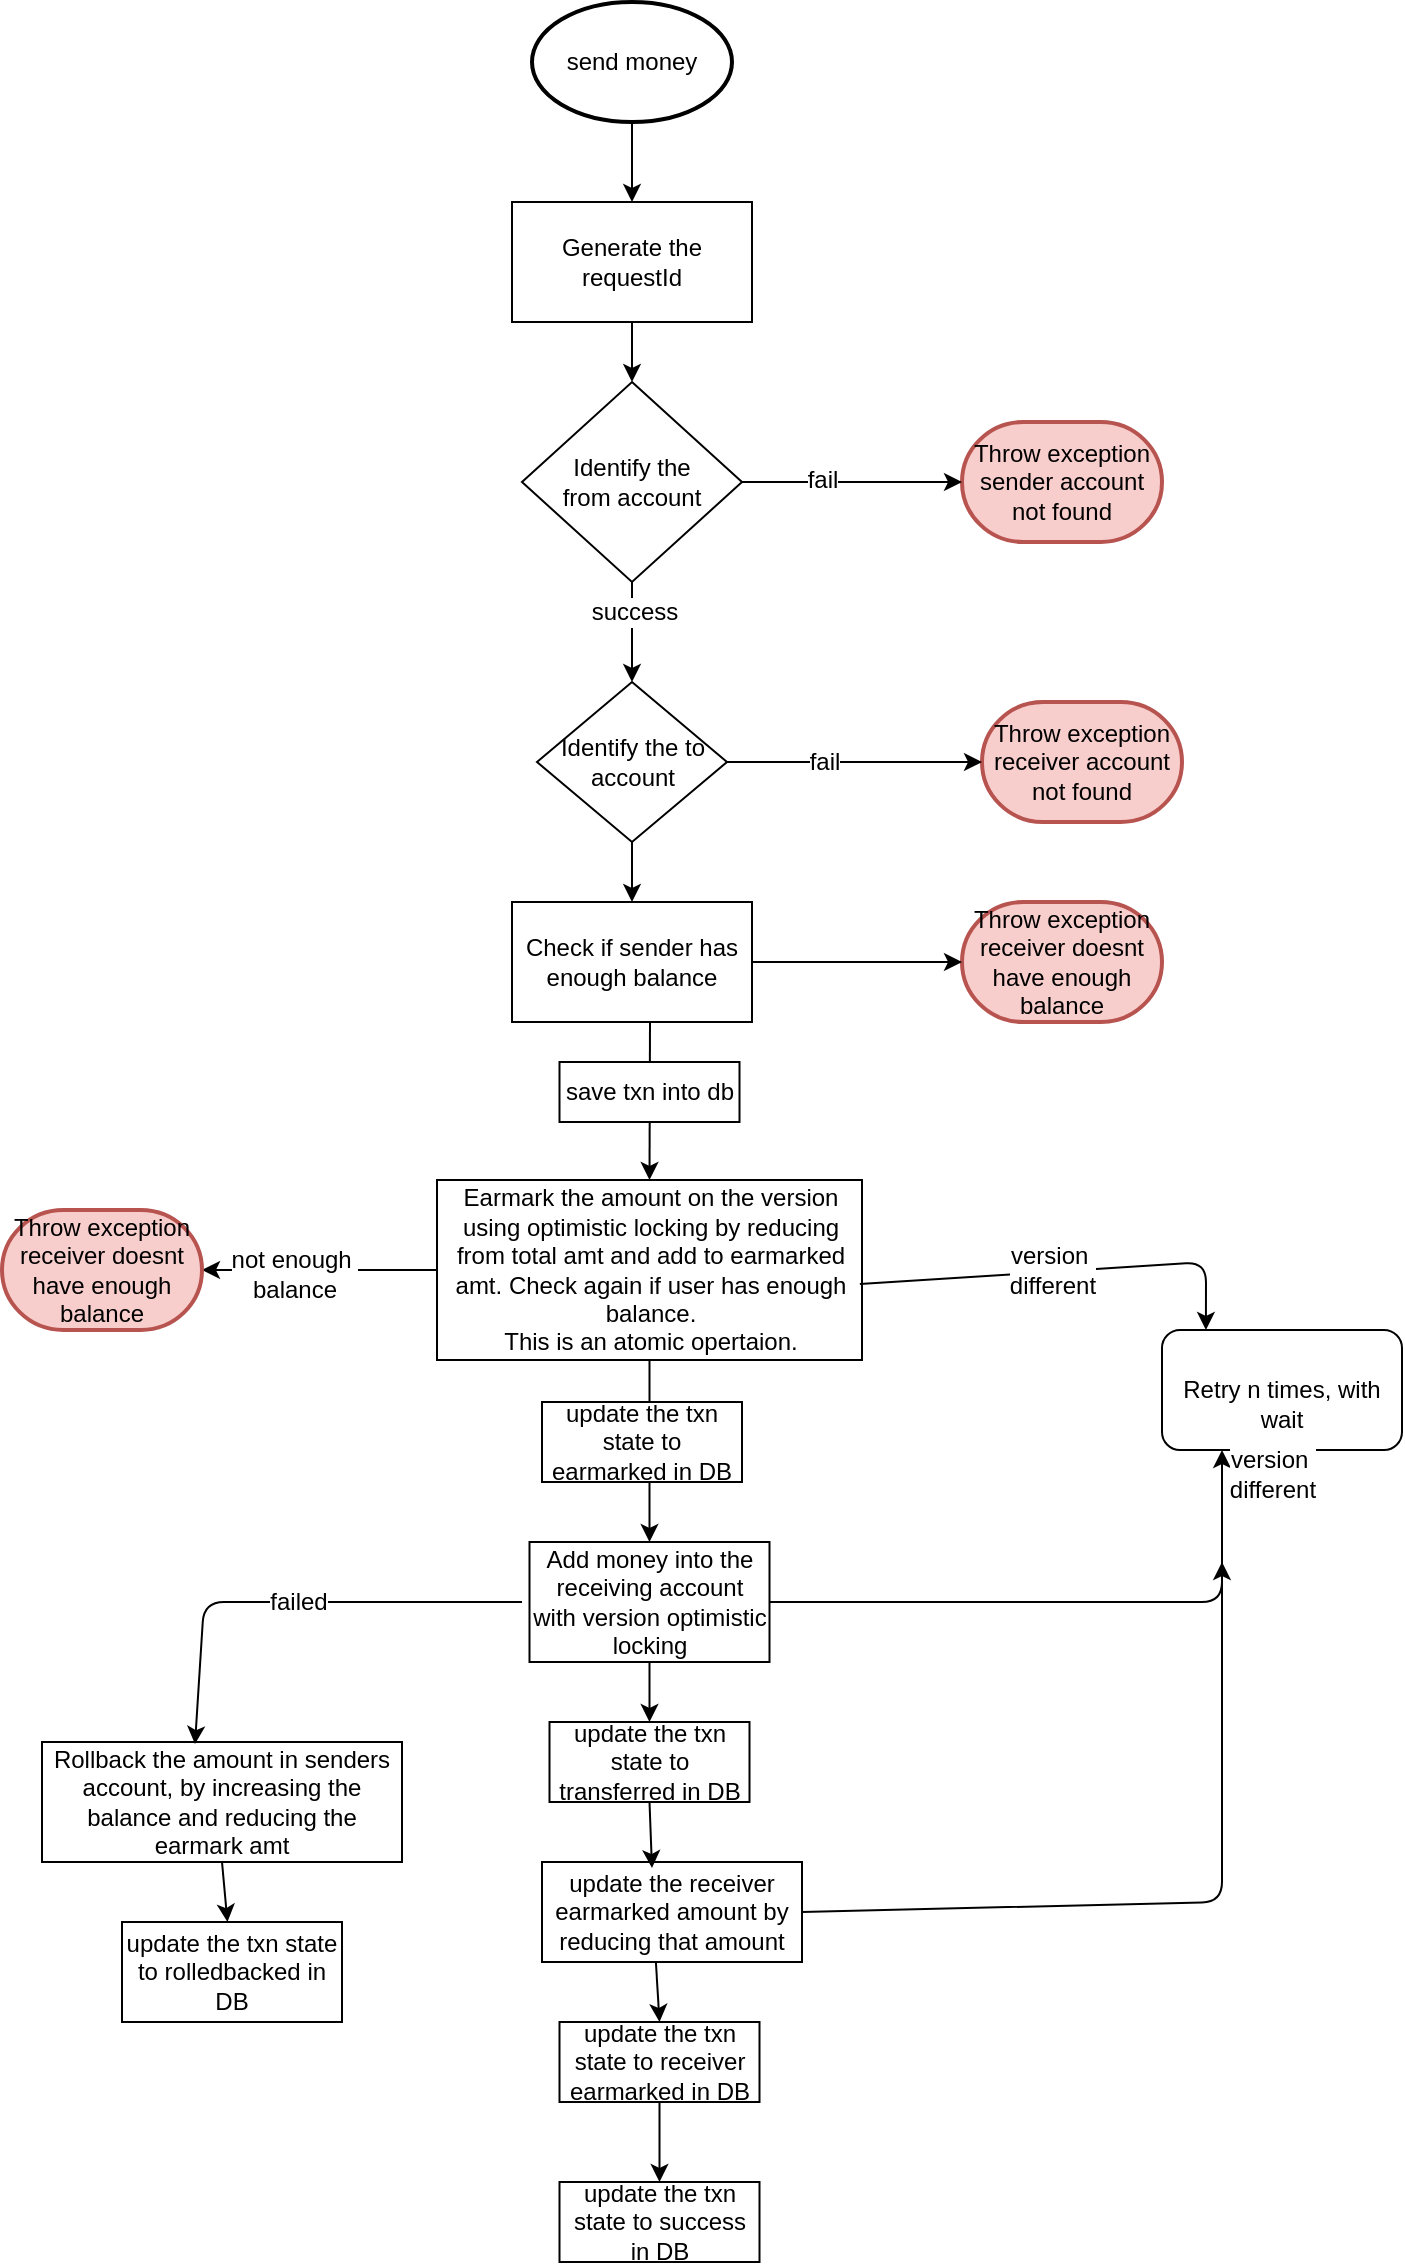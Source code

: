 <mxfile version="12.6.5" type="device"><diagram id="DUV5Vp-qzecdXiUygSp5" name="Page-1"><mxGraphModel dx="1422" dy="1941" grid="1" gridSize="10" guides="1" tooltips="1" connect="1" arrows="1" fold="1" page="1" pageScale="1" pageWidth="827" pageHeight="1169" math="0" shadow="0"><root><mxCell id="0"/><mxCell id="1" parent="0"/><mxCell id="aSB-01EKgBdlI_E5zAM9-1" value="send money" style="strokeWidth=2;html=1;shape=mxgraph.flowchart.start_1;whiteSpace=wrap;" parent="1" vertex="1"><mxGeometry x="315" y="-50" width="100" height="60" as="geometry"/></mxCell><mxCell id="aSB-01EKgBdlI_E5zAM9-4" value="Earmark the amount on the version using optimistic locking by reducing from total amt and add to earmarked amt. Check again if user has enough balance.&lt;br&gt;This is an atomic opertaion." style="rounded=0;whiteSpace=wrap;html=1;" parent="1" vertex="1"><mxGeometry x="267.5" y="539" width="212.5" height="90" as="geometry"/></mxCell><mxCell id="aSB-01EKgBdlI_E5zAM9-7" value="Add money into the receiving account with version optimistic locking" style="rounded=0;whiteSpace=wrap;html=1;" parent="1" vertex="1"><mxGeometry x="313.75" y="720" width="120" height="60" as="geometry"/></mxCell><mxCell id="aSB-01EKgBdlI_E5zAM9-9" value="update the receiver earmarked amount by reducing that amount" style="rounded=0;whiteSpace=wrap;html=1;" parent="1" vertex="1"><mxGeometry x="320" y="880" width="130" height="50" as="geometry"/></mxCell><mxCell id="aSB-01EKgBdlI_E5zAM9-11" value="&lt;span style=&quot;white-space: normal&quot;&gt;Identify the &lt;br&gt;from account&lt;/span&gt;" style="rhombus;whiteSpace=wrap;html=1;" parent="1" vertex="1"><mxGeometry x="310" y="140" width="110" height="100" as="geometry"/></mxCell><mxCell id="aSB-01EKgBdlI_E5zAM9-12" value="Throw exception sender account not found" style="strokeWidth=2;html=1;shape=mxgraph.flowchart.terminator;whiteSpace=wrap;fillColor=#f8cecc;strokeColor=#b85450;" parent="1" vertex="1"><mxGeometry x="530" y="160" width="100" height="60" as="geometry"/></mxCell><mxCell id="aSB-01EKgBdlI_E5zAM9-13" value="" style="endArrow=classic;html=1;exitX=1;exitY=0.5;exitDx=0;exitDy=0;entryX=0;entryY=0.5;entryDx=0;entryDy=0;entryPerimeter=0;" parent="1" source="aSB-01EKgBdlI_E5zAM9-11" target="aSB-01EKgBdlI_E5zAM9-12" edge="1"><mxGeometry width="50" height="50" relative="1" as="geometry"><mxPoint x="440" y="220" as="sourcePoint"/><mxPoint x="490" y="170" as="targetPoint"/></mxGeometry></mxCell><mxCell id="aSB-01EKgBdlI_E5zAM9-14" value="fail" style="text;html=1;align=center;verticalAlign=middle;resizable=0;points=[];labelBackgroundColor=#ffffff;" parent="aSB-01EKgBdlI_E5zAM9-13" vertex="1" connectable="0"><mxGeometry x="-0.273" y="1" relative="1" as="geometry"><mxPoint as="offset"/></mxGeometry></mxCell><mxCell id="aSB-01EKgBdlI_E5zAM9-15" value="" style="endArrow=classic;html=1;exitX=0.5;exitY=1;exitDx=0;exitDy=0;" parent="1" source="aSB-01EKgBdlI_E5zAM9-11" edge="1"><mxGeometry width="50" height="50" relative="1" as="geometry"><mxPoint x="170" y="370" as="sourcePoint"/><mxPoint x="365" y="290" as="targetPoint"/></mxGeometry></mxCell><mxCell id="aSB-01EKgBdlI_E5zAM9-16" value="success" style="text;html=1;align=center;verticalAlign=middle;resizable=0;points=[];labelBackgroundColor=#ffffff;" parent="aSB-01EKgBdlI_E5zAM9-15" vertex="1" connectable="0"><mxGeometry x="-0.427" y="1" relative="1" as="geometry"><mxPoint as="offset"/></mxGeometry></mxCell><mxCell id="aSB-01EKgBdlI_E5zAM9-17" value="" style="endArrow=classic;html=1;exitX=0.5;exitY=1;exitDx=0;exitDy=0;exitPerimeter=0;entryX=0.5;entryY=0;entryDx=0;entryDy=0;" parent="1" source="aSB-01EKgBdlI_E5zAM9-1" target="aSB-01EKgBdlI_E5zAM9-18" edge="1"><mxGeometry width="50" height="50" relative="1" as="geometry"><mxPoint x="230" y="240" as="sourcePoint"/><mxPoint x="365" y="70" as="targetPoint"/></mxGeometry></mxCell><mxCell id="aSB-01EKgBdlI_E5zAM9-18" value="Generate the requestId" style="rounded=0;whiteSpace=wrap;html=1;" parent="1" vertex="1"><mxGeometry x="305" y="50" width="120" height="60" as="geometry"/></mxCell><mxCell id="aSB-01EKgBdlI_E5zAM9-19" value="" style="endArrow=classic;html=1;exitX=0.5;exitY=1;exitDx=0;exitDy=0;" parent="1" source="aSB-01EKgBdlI_E5zAM9-18" target="aSB-01EKgBdlI_E5zAM9-11" edge="1"><mxGeometry width="50" height="50" relative="1" as="geometry"><mxPoint x="120" y="370" as="sourcePoint"/><mxPoint x="170" y="320" as="targetPoint"/></mxGeometry></mxCell><mxCell id="PKQSffoSYszPOIorV0vb-1" value="" style="endArrow=classic;html=1;exitX=0.5;exitY=1;exitDx=0;exitDy=0;entryX=0.5;entryY=0;entryDx=0;entryDy=0;" edge="1" parent="1" source="PKQSffoSYszPOIorV0vb-4" target="PKQSffoSYszPOIorV0vb-3"><mxGeometry width="50" height="50" relative="1" as="geometry"><mxPoint x="120" y="610" as="sourcePoint"/><mxPoint x="170" y="560" as="targetPoint"/></mxGeometry></mxCell><mxCell id="PKQSffoSYszPOIorV0vb-3" value="Check if sender has enough balance" style="rounded=0;whiteSpace=wrap;html=1;" vertex="1" parent="1"><mxGeometry x="305" y="400" width="120" height="60" as="geometry"/></mxCell><mxCell id="PKQSffoSYszPOIorV0vb-4" value="&lt;span style=&quot;white-space: normal&quot;&gt;Identify the to account&lt;/span&gt;" style="rhombus;whiteSpace=wrap;html=1;" vertex="1" parent="1"><mxGeometry x="317.5" y="290" width="95" height="80" as="geometry"/></mxCell><mxCell id="PKQSffoSYszPOIorV0vb-5" value="Throw exception receiver account not found" style="strokeWidth=2;html=1;shape=mxgraph.flowchart.terminator;whiteSpace=wrap;fillColor=#f8cecc;strokeColor=#b85450;" vertex="1" parent="1"><mxGeometry x="540" y="300" width="100" height="60" as="geometry"/></mxCell><mxCell id="PKQSffoSYszPOIorV0vb-6" value="" style="endArrow=classic;html=1;exitX=1;exitY=0.5;exitDx=0;exitDy=0;entryX=0;entryY=0.5;entryDx=0;entryDy=0;entryPerimeter=0;" edge="1" parent="1" source="PKQSffoSYszPOIorV0vb-4" target="PKQSffoSYszPOIorV0vb-5"><mxGeometry width="50" height="50" relative="1" as="geometry"><mxPoint x="410" y="360" as="sourcePoint"/><mxPoint x="460" y="310" as="targetPoint"/></mxGeometry></mxCell><mxCell id="PKQSffoSYszPOIorV0vb-7" value="fail" style="text;html=1;align=center;verticalAlign=middle;resizable=0;points=[];labelBackgroundColor=#ffffff;" vertex="1" connectable="0" parent="PKQSffoSYszPOIorV0vb-6"><mxGeometry x="-0.244" relative="1" as="geometry"><mxPoint as="offset"/></mxGeometry></mxCell><mxCell id="PKQSffoSYszPOIorV0vb-8" value="" style="endArrow=classic;html=1;entryX=0.5;entryY=0;entryDx=0;entryDy=0;" edge="1" parent="1" target="aSB-01EKgBdlI_E5zAM9-4"><mxGeometry width="50" height="50" relative="1" as="geometry"><mxPoint x="374" y="460" as="sourcePoint"/><mxPoint x="190" y="590" as="targetPoint"/></mxGeometry></mxCell><mxCell id="PKQSffoSYszPOIorV0vb-9" value="Throw exception receiver doesnt have enough balance" style="strokeWidth=2;html=1;shape=mxgraph.flowchart.terminator;whiteSpace=wrap;fillColor=#f8cecc;strokeColor=#b85450;" vertex="1" parent="1"><mxGeometry x="530" y="400" width="100" height="60" as="geometry"/></mxCell><mxCell id="PKQSffoSYszPOIorV0vb-10" value="" style="endArrow=classic;html=1;entryX=0;entryY=0.5;entryDx=0;entryDy=0;entryPerimeter=0;exitX=1;exitY=0.5;exitDx=0;exitDy=0;" edge="1" parent="1" source="PKQSffoSYszPOIorV0vb-3" target="PKQSffoSYszPOIorV0vb-9"><mxGeometry width="50" height="50" relative="1" as="geometry"><mxPoint x="110" y="730" as="sourcePoint"/><mxPoint x="160" y="680" as="targetPoint"/></mxGeometry></mxCell><mxCell id="PKQSffoSYszPOIorV0vb-11" value="&lt;br&gt;&lt;span style=&quot;background-color: rgb(255 , 255 , 255)&quot;&gt;Retry n times, with wait&lt;/span&gt;" style="rounded=1;whiteSpace=wrap;html=1;" vertex="1" parent="1"><mxGeometry x="630" y="614" width="120" height="60" as="geometry"/></mxCell><mxCell id="PKQSffoSYszPOIorV0vb-12" value="" style="endArrow=classic;html=1;exitX=0.995;exitY=0.578;exitDx=0;exitDy=0;exitPerimeter=0;entryX=0.183;entryY=0;entryDx=0;entryDy=0;entryPerimeter=0;" edge="1" parent="1" source="aSB-01EKgBdlI_E5zAM9-4" target="PKQSffoSYszPOIorV0vb-11"><mxGeometry width="50" height="50" relative="1" as="geometry"><mxPoint x="540" y="580" as="sourcePoint"/><mxPoint x="590" y="530" as="targetPoint"/><Array as="points"><mxPoint x="652" y="580"/></Array></mxGeometry></mxCell><mxCell id="PKQSffoSYszPOIorV0vb-13" value="&lt;span style=&quot;white-space: normal&quot;&gt;version&amp;nbsp;&lt;/span&gt;&lt;br style=&quot;white-space: normal ; background-color: rgb(248 , 249 , 250)&quot;&gt;&lt;span style=&quot;white-space: normal&quot;&gt;different&lt;/span&gt;" style="text;html=1;align=center;verticalAlign=middle;resizable=0;points=[];labelBackgroundColor=#ffffff;" vertex="1" connectable="0" parent="PKQSffoSYszPOIorV0vb-12"><mxGeometry x="-0.072" y="1" relative="1" as="geometry"><mxPoint as="offset"/></mxGeometry></mxCell><mxCell id="PKQSffoSYszPOIorV0vb-14" value="" style="endArrow=classic;html=1;exitX=0;exitY=0.5;exitDx=0;exitDy=0;entryX=1;entryY=0.5;entryDx=0;entryDy=0;entryPerimeter=0;" edge="1" parent="1" source="aSB-01EKgBdlI_E5zAM9-4" target="PKQSffoSYszPOIorV0vb-15"><mxGeometry width="50" height="50" relative="1" as="geometry"><mxPoint x="90" y="590" as="sourcePoint"/><mxPoint x="170" y="545" as="targetPoint"/></mxGeometry></mxCell><mxCell id="PKQSffoSYszPOIorV0vb-16" value="not enough&amp;nbsp;&lt;br&gt;balance" style="text;html=1;align=center;verticalAlign=middle;resizable=0;points=[];labelBackgroundColor=#ffffff;" vertex="1" connectable="0" parent="PKQSffoSYszPOIorV0vb-14"><mxGeometry x="0.221" y="2" relative="1" as="geometry"><mxPoint as="offset"/></mxGeometry></mxCell><mxCell id="PKQSffoSYszPOIorV0vb-15" value="Throw exception receiver doesnt have enough balance" style="strokeWidth=2;html=1;shape=mxgraph.flowchart.terminator;whiteSpace=wrap;fillColor=#f8cecc;strokeColor=#b85450;" vertex="1" parent="1"><mxGeometry x="50" y="554" width="100" height="60" as="geometry"/></mxCell><mxCell id="PKQSffoSYszPOIorV0vb-17" value="" style="endArrow=classic;html=1;exitX=0.5;exitY=1;exitDx=0;exitDy=0;" edge="1" parent="1" source="aSB-01EKgBdlI_E5zAM9-4" target="aSB-01EKgBdlI_E5zAM9-7"><mxGeometry width="50" height="50" relative="1" as="geometry"><mxPoint x="250" y="820" as="sourcePoint"/><mxPoint x="300" y="770" as="targetPoint"/></mxGeometry></mxCell><mxCell id="PKQSffoSYszPOIorV0vb-18" value="save txn into db" style="rounded=0;whiteSpace=wrap;html=1;" vertex="1" parent="1"><mxGeometry x="328.75" y="480" width="90" height="30" as="geometry"/></mxCell><mxCell id="PKQSffoSYszPOIorV0vb-19" value="update the txn state to earmarked in DB" style="rounded=0;whiteSpace=wrap;html=1;" vertex="1" parent="1"><mxGeometry x="320" y="650" width="100" height="40" as="geometry"/></mxCell><mxCell id="PKQSffoSYszPOIorV0vb-20" value="update the txn state to transferred in DB" style="rounded=0;whiteSpace=wrap;html=1;" vertex="1" parent="1"><mxGeometry x="323.75" y="810" width="100" height="40" as="geometry"/></mxCell><mxCell id="PKQSffoSYszPOIorV0vb-21" value="update the txn state to receiver earmarked in DB" style="rounded=0;whiteSpace=wrap;html=1;" vertex="1" parent="1"><mxGeometry x="328.75" y="960" width="100" height="40" as="geometry"/></mxCell><mxCell id="PKQSffoSYszPOIorV0vb-22" value="update the txn state to success in DB" style="rounded=0;whiteSpace=wrap;html=1;" vertex="1" parent="1"><mxGeometry x="328.75" y="1040" width="100" height="40" as="geometry"/></mxCell><mxCell id="PKQSffoSYszPOIorV0vb-23" value="Rollback the amount in senders account, by increasing the balance and reducing the earmark amt" style="rounded=0;whiteSpace=wrap;html=1;" vertex="1" parent="1"><mxGeometry x="70" y="820" width="180" height="60" as="geometry"/></mxCell><mxCell id="PKQSffoSYszPOIorV0vb-24" value="" style="endArrow=classic;html=1;entryX=0.425;entryY=0.017;entryDx=0;entryDy=0;entryPerimeter=0;" edge="1" parent="1" target="PKQSffoSYszPOIorV0vb-23"><mxGeometry width="50" height="50" relative="1" as="geometry"><mxPoint x="310" y="750" as="sourcePoint"/><mxPoint x="210" y="730" as="targetPoint"/><Array as="points"><mxPoint x="151" y="750"/></Array></mxGeometry></mxCell><mxCell id="PKQSffoSYszPOIorV0vb-25" value="failed" style="text;html=1;align=center;verticalAlign=middle;resizable=0;points=[];labelBackgroundColor=#ffffff;" vertex="1" connectable="0" parent="PKQSffoSYszPOIorV0vb-24"><mxGeometry x="-0.026" relative="1" as="geometry"><mxPoint as="offset"/></mxGeometry></mxCell><mxCell id="PKQSffoSYszPOIorV0vb-26" value="" style="endArrow=classic;html=1;exitX=1;exitY=0.5;exitDx=0;exitDy=0;entryX=0.25;entryY=1;entryDx=0;entryDy=0;" edge="1" parent="1" source="aSB-01EKgBdlI_E5zAM9-7" target="PKQSffoSYszPOIorV0vb-11"><mxGeometry width="50" height="50" relative="1" as="geometry"><mxPoint x="530" y="750" as="sourcePoint"/><mxPoint x="580" y="700" as="targetPoint"/><Array as="points"><mxPoint x="660" y="750"/></Array></mxGeometry></mxCell><mxCell id="PKQSffoSYszPOIorV0vb-32" value="&lt;span style=&quot;white-space: normal&quot;&gt;version&amp;nbsp;&lt;/span&gt;&lt;br style=&quot;white-space: normal ; background-color: rgb(248 , 249 , 250)&quot;&gt;&lt;span style=&quot;white-space: normal&quot;&gt;different&lt;/span&gt;" style="text;html=1;align=center;verticalAlign=middle;resizable=0;points=[];labelBackgroundColor=#ffffff;" vertex="1" connectable="0" parent="PKQSffoSYszPOIorV0vb-26"><mxGeometry x="0.497" y="24" relative="1" as="geometry"><mxPoint x="25" y="-40.25" as="offset"/></mxGeometry></mxCell><mxCell id="PKQSffoSYszPOIorV0vb-28" value="" style="endArrow=classic;html=1;exitX=0.5;exitY=1;exitDx=0;exitDy=0;entryX=0.5;entryY=0;entryDx=0;entryDy=0;" edge="1" parent="1" source="aSB-01EKgBdlI_E5zAM9-7" target="PKQSffoSYszPOIorV0vb-20"><mxGeometry width="50" height="50" relative="1" as="geometry"><mxPoint x="190" y="1060" as="sourcePoint"/><mxPoint x="240" y="1010" as="targetPoint"/></mxGeometry></mxCell><mxCell id="PKQSffoSYszPOIorV0vb-29" value="" style="endArrow=classic;html=1;exitX=0.5;exitY=1;exitDx=0;exitDy=0;entryX=0.423;entryY=0.06;entryDx=0;entryDy=0;entryPerimeter=0;" edge="1" parent="1" source="PKQSffoSYszPOIorV0vb-20" target="aSB-01EKgBdlI_E5zAM9-9"><mxGeometry width="50" height="50" relative="1" as="geometry"><mxPoint x="150" y="1030" as="sourcePoint"/><mxPoint x="200" y="980" as="targetPoint"/></mxGeometry></mxCell><mxCell id="PKQSffoSYszPOIorV0vb-30" value="" style="endArrow=classic;html=1;exitX=1;exitY=0.5;exitDx=0;exitDy=0;" edge="1" parent="1" source="aSB-01EKgBdlI_E5zAM9-9"><mxGeometry width="50" height="50" relative="1" as="geometry"><mxPoint x="550" y="870" as="sourcePoint"/><mxPoint x="660" y="730" as="targetPoint"/><Array as="points"><mxPoint x="660" y="900"/></Array></mxGeometry></mxCell><mxCell id="PKQSffoSYszPOIorV0vb-33" value="" style="endArrow=classic;html=1;exitX=0.438;exitY=1;exitDx=0;exitDy=0;exitPerimeter=0;entryX=0.5;entryY=0;entryDx=0;entryDy=0;" edge="1" parent="1" source="aSB-01EKgBdlI_E5zAM9-9" target="PKQSffoSYszPOIorV0vb-21"><mxGeometry width="50" height="50" relative="1" as="geometry"><mxPoint x="150" y="1120" as="sourcePoint"/><mxPoint x="200" y="1070" as="targetPoint"/></mxGeometry></mxCell><mxCell id="PKQSffoSYszPOIorV0vb-34" value="" style="endArrow=classic;html=1;exitX=0.5;exitY=1;exitDx=0;exitDy=0;" edge="1" parent="1" source="PKQSffoSYszPOIorV0vb-21" target="PKQSffoSYszPOIorV0vb-22"><mxGeometry width="50" height="50" relative="1" as="geometry"><mxPoint x="210" y="1150" as="sourcePoint"/><mxPoint x="260" y="1100" as="targetPoint"/></mxGeometry></mxCell><mxCell id="PKQSffoSYszPOIorV0vb-35" value="update the txn state to rolledbacked in DB" style="rounded=0;whiteSpace=wrap;html=1;" vertex="1" parent="1"><mxGeometry x="110" y="910" width="110" height="50" as="geometry"/></mxCell><mxCell id="PKQSffoSYszPOIorV0vb-36" value="" style="endArrow=classic;html=1;exitX=0.5;exitY=1;exitDx=0;exitDy=0;" edge="1" parent="1" source="PKQSffoSYszPOIorV0vb-23" target="PKQSffoSYszPOIorV0vb-35"><mxGeometry width="50" height="50" relative="1" as="geometry"><mxPoint x="70" y="1070" as="sourcePoint"/><mxPoint x="120" y="1020" as="targetPoint"/></mxGeometry></mxCell></root></mxGraphModel></diagram></mxfile>